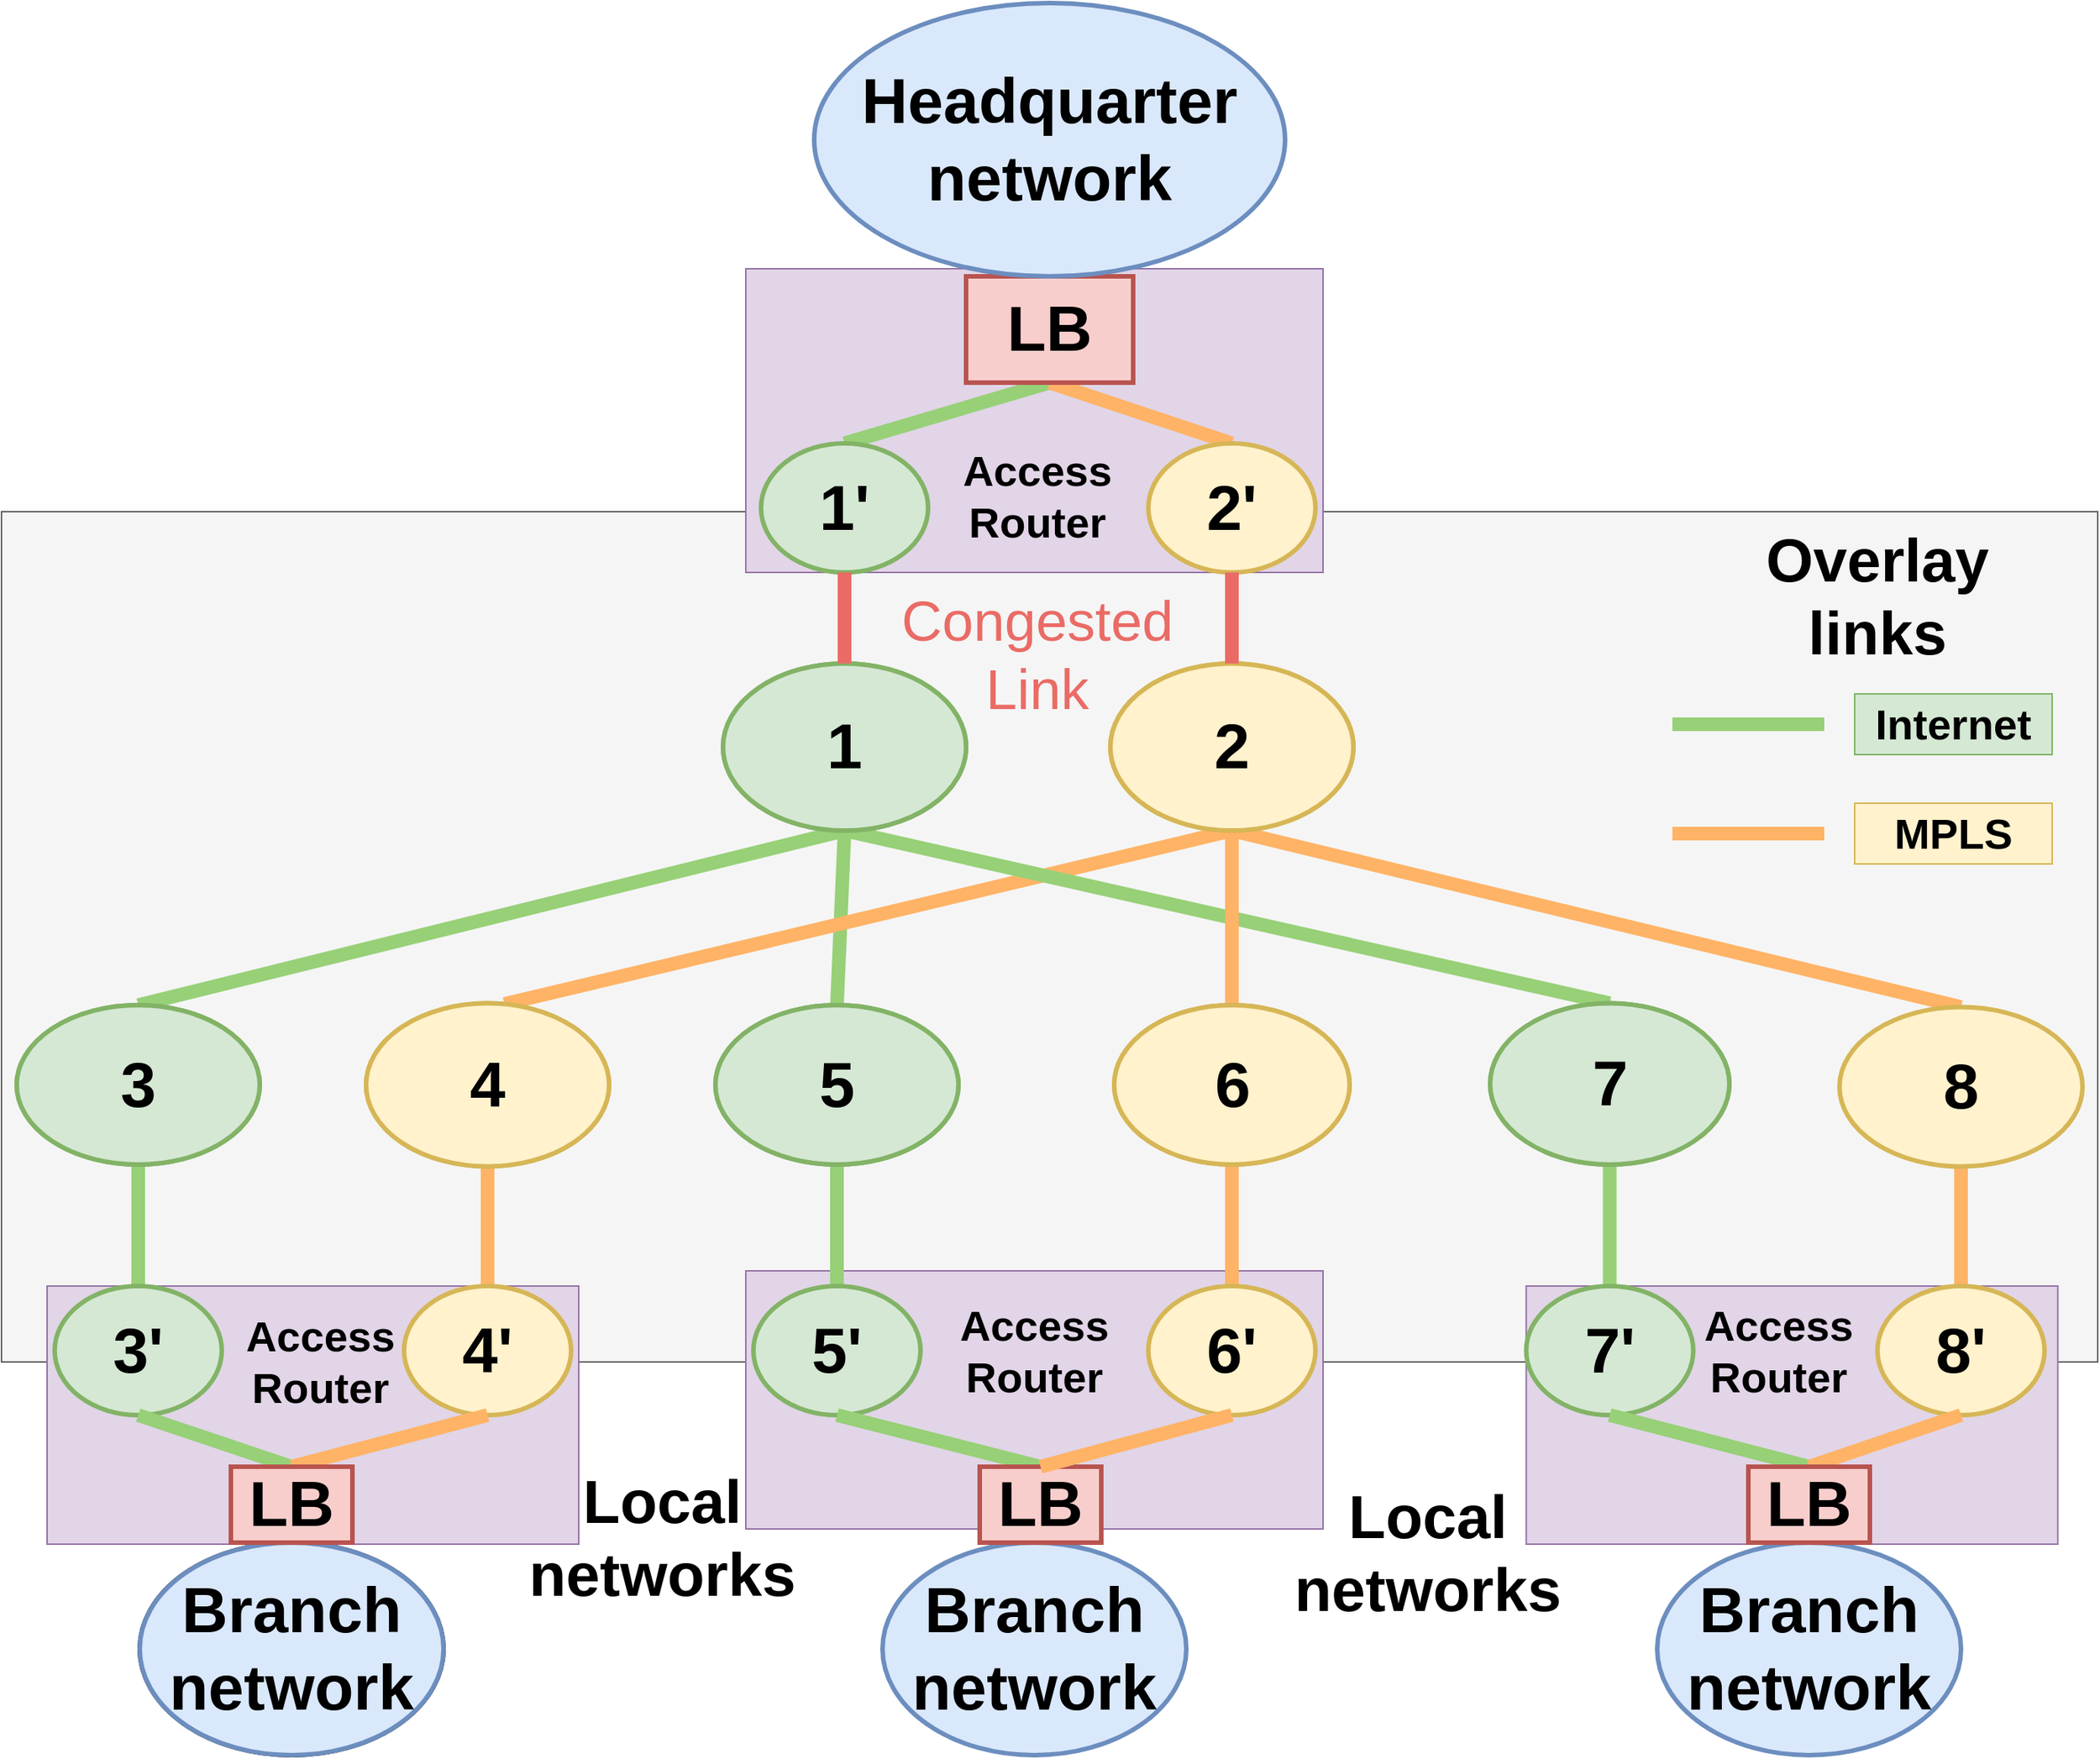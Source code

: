<mxfile version="21.7.2" type="github">
  <diagram name="Page-1" id="ULckoyat54zV__HIXDZd">
    <mxGraphModel dx="4014" dy="2845" grid="1" gridSize="10" guides="1" tooltips="1" connect="1" arrows="1" fold="1" page="1" pageScale="1" pageWidth="827" pageHeight="1169" math="0" shadow="0">
      <root>
        <mxCell id="0" />
        <mxCell id="1" parent="0" />
        <mxCell id="v4-6-bHVS8jRS0BCCZuM-1" value="" style="rounded=0;whiteSpace=wrap;html=1;fillColor=#f5f5f5;fontColor=#333333;strokeColor=#666666;" vertex="1" parent="1">
          <mxGeometry x="-270" y="260" width="1380" height="560" as="geometry" />
        </mxCell>
        <mxCell id="v4-6-bHVS8jRS0BCCZuM-78" value="" style="rounded=0;whiteSpace=wrap;html=1;fillColor=#e1d5e7;strokeColor=#9673a6;" vertex="1" parent="1">
          <mxGeometry x="733.75" y="770" width="350" height="170" as="geometry" />
        </mxCell>
        <mxCell id="v4-6-bHVS8jRS0BCCZuM-76" value="" style="rounded=0;whiteSpace=wrap;html=1;fillColor=#e1d5e7;strokeColor=#9673a6;" vertex="1" parent="1">
          <mxGeometry x="220" y="760" width="380" height="170" as="geometry" />
        </mxCell>
        <mxCell id="v4-6-bHVS8jRS0BCCZuM-74" value="" style="rounded=0;whiteSpace=wrap;html=1;fillColor=#e1d5e7;strokeColor=#9673a6;" vertex="1" parent="1">
          <mxGeometry x="220" y="100" width="380" height="200" as="geometry" />
        </mxCell>
        <mxCell id="v4-6-bHVS8jRS0BCCZuM-73" value="" style="rounded=0;whiteSpace=wrap;html=1;fillColor=#e1d5e7;strokeColor=#9673a6;" vertex="1" parent="1">
          <mxGeometry x="-240" y="770" width="350" height="170" as="geometry" />
        </mxCell>
        <mxCell id="v4-6-bHVS8jRS0BCCZuM-2" style="rounded=0;orthogonalLoop=1;jettySize=auto;html=1;entryX=0.5;entryY=0;entryDx=0;entryDy=0;strokeWidth=9;endArrow=none;endFill=0;strokeColor=#97D077;exitX=0.5;exitY=1;exitDx=0;exitDy=0;fontSize=42;" edge="1" parent="1" source="v4-6-bHVS8jRS0BCCZuM-21" target="v4-6-bHVS8jRS0BCCZuM-25">
          <mxGeometry relative="1" as="geometry">
            <mxPoint x="301.723" y="459.287" as="sourcePoint" />
            <mxPoint x="260" y="600" as="targetPoint" />
          </mxGeometry>
        </mxCell>
        <mxCell id="v4-6-bHVS8jRS0BCCZuM-3" style="rounded=0;orthogonalLoop=1;jettySize=auto;html=1;exitX=0.5;exitY=1;exitDx=0;exitDy=0;entryX=0.5;entryY=0;entryDx=0;entryDy=0;strokeWidth=9;endArrow=none;endFill=0;strokeColor=#97D077;fontSize=42;" edge="1" parent="1" source="v4-6-bHVS8jRS0BCCZuM-23" target="v4-6-bHVS8jRS0BCCZuM-45">
          <mxGeometry relative="1" as="geometry">
            <mxPoint x="-270" y="675" as="sourcePoint" />
          </mxGeometry>
        </mxCell>
        <mxCell id="v4-6-bHVS8jRS0BCCZuM-4" style="rounded=0;orthogonalLoop=1;jettySize=auto;html=1;exitX=0.5;exitY=1;exitDx=0;exitDy=0;strokeWidth=9;endArrow=none;endFill=0;strokeColor=#FFB366;entryX=0.5;entryY=0;entryDx=0;entryDy=0;fontSize=42;" edge="1" parent="1" source="v4-6-bHVS8jRS0BCCZuM-24" target="v4-6-bHVS8jRS0BCCZuM-46">
          <mxGeometry relative="1" as="geometry">
            <mxPoint x="-140" y="740.0" as="targetPoint" />
            <mxPoint x="-5" y="670" as="sourcePoint" />
          </mxGeometry>
        </mxCell>
        <mxCell id="v4-6-bHVS8jRS0BCCZuM-5" style="rounded=0;orthogonalLoop=1;jettySize=auto;html=1;strokeWidth=9;endArrow=none;endFill=0;strokeColor=#97D077;exitX=0.5;exitY=1;exitDx=0;exitDy=0;fontSize=42;" edge="1" parent="1" source="v4-6-bHVS8jRS0BCCZuM-28" target="v4-6-bHVS8jRS0BCCZuM-49">
          <mxGeometry relative="1" as="geometry">
            <mxPoint x="830.075" y="664.77" as="sourcePoint" />
          </mxGeometry>
        </mxCell>
        <mxCell id="v4-6-bHVS8jRS0BCCZuM-6" style="rounded=0;orthogonalLoop=1;jettySize=auto;html=1;strokeWidth=9;endArrow=none;endFill=0;strokeColor=#FFB366;exitX=0.5;exitY=1;exitDx=0;exitDy=0;fontSize=42;" edge="1" parent="1" source="v4-6-bHVS8jRS0BCCZuM-29" target="v4-6-bHVS8jRS0BCCZuM-50">
          <mxGeometry relative="1" as="geometry">
            <mxPoint x="1021.755" y="662.883" as="sourcePoint" />
          </mxGeometry>
        </mxCell>
        <mxCell id="v4-6-bHVS8jRS0BCCZuM-7" value="LB" style="rounded=0;whiteSpace=wrap;html=1;fontStyle=1;fontSize=42;" vertex="1" parent="1">
          <mxGeometry x="374" y="889" width="80" height="50" as="geometry" />
        </mxCell>
        <mxCell id="v4-6-bHVS8jRS0BCCZuM-8" value="LB" style="rounded=0;whiteSpace=wrap;html=1;fontStyle=1;fontSize=42;" vertex="1" parent="1">
          <mxGeometry x="880" y="889" width="80" height="50" as="geometry" />
        </mxCell>
        <mxCell id="v4-6-bHVS8jRS0BCCZuM-9" value="Local network" style="ellipse;whiteSpace=wrap;html=1;fontStyle=1;fontSize=42;strokeWidth=3;" vertex="1" parent="1">
          <mxGeometry x="-179" y="939" width="200" height="140" as="geometry" />
        </mxCell>
        <mxCell id="v4-6-bHVS8jRS0BCCZuM-10" value="Local network" style="ellipse;whiteSpace=wrap;html=1;fontStyle=1;fontSize=42;" vertex="1" parent="1">
          <mxGeometry x="310" y="939" width="200" height="140" as="geometry" />
        </mxCell>
        <mxCell id="v4-6-bHVS8jRS0BCCZuM-11" value="Local network" style="ellipse;whiteSpace=wrap;html=1;fontStyle=1;fontSize=42;" vertex="1" parent="1">
          <mxGeometry x="820" y="939" width="200" height="140" as="geometry" />
        </mxCell>
        <mxCell id="v4-6-bHVS8jRS0BCCZuM-12" style="rounded=0;orthogonalLoop=1;jettySize=auto;html=1;exitX=0.5;exitY=1;exitDx=0;exitDy=0;entryX=0.5;entryY=0;entryDx=0;entryDy=0;strokeWidth=9;endArrow=none;endFill=0;strokeColor=#97D077;fontSize=42;" edge="1" parent="1" source="v4-6-bHVS8jRS0BCCZuM-26" target="v4-6-bHVS8jRS0BCCZuM-60">
          <mxGeometry relative="1" as="geometry">
            <mxPoint x="410" y="310" as="sourcePoint" />
            <mxPoint x="260" y="360" as="targetPoint" />
          </mxGeometry>
        </mxCell>
        <mxCell id="v4-6-bHVS8jRS0BCCZuM-13" style="rounded=0;orthogonalLoop=1;jettySize=auto;html=1;exitX=0.5;exitY=1;exitDx=0;exitDy=0;entryX=0.5;entryY=0;entryDx=0;entryDy=0;strokeWidth=9;endArrow=none;endFill=0;strokeColor=#FFB366;fontSize=42;" edge="1" parent="1" source="v4-6-bHVS8jRS0BCCZuM-26" target="v4-6-bHVS8jRS0BCCZuM-61">
          <mxGeometry relative="1" as="geometry">
            <mxPoint x="410" y="310" as="sourcePoint" />
            <mxPoint x="525" y="365" as="targetPoint" />
          </mxGeometry>
        </mxCell>
        <mxCell id="v4-6-bHVS8jRS0BCCZuM-14" style="rounded=0;orthogonalLoop=1;jettySize=auto;html=1;entryX=0.5;entryY=0;entryDx=0;entryDy=0;strokeWidth=9;endArrow=none;endFill=0;strokeColor=#97D077;exitX=0.5;exitY=1;exitDx=0;exitDy=0;fontSize=42;" edge="1" parent="1" source="v4-6-bHVS8jRS0BCCZuM-21" target="v4-6-bHVS8jRS0BCCZuM-23">
          <mxGeometry relative="1" as="geometry">
            <mxPoint x="260" y="460" as="sourcePoint" />
            <mxPoint x="-270" y="595" as="targetPoint" />
          </mxGeometry>
        </mxCell>
        <mxCell id="v4-6-bHVS8jRS0BCCZuM-15" style="rounded=0;orthogonalLoop=1;jettySize=auto;html=1;exitX=0.5;exitY=1;exitDx=0;exitDy=0;entryX=0.569;entryY=0.005;entryDx=0;entryDy=0;strokeWidth=9;endArrow=none;endFill=0;strokeColor=#FFB366;entryPerimeter=0;fontSize=42;" edge="1" parent="1" source="v4-6-bHVS8jRS0BCCZuM-22" target="v4-6-bHVS8jRS0BCCZuM-24">
          <mxGeometry relative="1" as="geometry">
            <mxPoint x="525" y="435" as="sourcePoint" />
            <mxPoint x="-5" y="600" as="targetPoint" />
          </mxGeometry>
        </mxCell>
        <mxCell id="v4-6-bHVS8jRS0BCCZuM-16" style="rounded=0;orthogonalLoop=1;jettySize=auto;html=1;strokeWidth=9;endArrow=none;endFill=0;entryX=0.5;entryY=0;entryDx=0;entryDy=0;exitX=0.5;exitY=1;exitDx=0;exitDy=0;strokeColor=#97D077;fontSize=42;" edge="1" parent="1" source="v4-6-bHVS8jRS0BCCZuM-21" target="v4-6-bHVS8jRS0BCCZuM-28">
          <mxGeometry relative="1" as="geometry">
            <mxPoint x="313" y="460" as="sourcePoint" />
            <mxPoint x="790" y="595" as="targetPoint" />
          </mxGeometry>
        </mxCell>
        <mxCell id="v4-6-bHVS8jRS0BCCZuM-17" style="rounded=0;orthogonalLoop=1;jettySize=auto;html=1;exitX=0.5;exitY=1;exitDx=0;exitDy=0;strokeWidth=9;endArrow=none;endFill=0;entryX=0.5;entryY=0;entryDx=0;entryDy=0;strokeColor=#FFB366;fontSize=42;" edge="1" parent="1" source="v4-6-bHVS8jRS0BCCZuM-22" target="v4-6-bHVS8jRS0BCCZuM-29">
          <mxGeometry relative="1" as="geometry">
            <mxPoint x="525" y="435" as="sourcePoint" />
            <mxPoint x="1055" y="600" as="targetPoint" />
          </mxGeometry>
        </mxCell>
        <mxCell id="v4-6-bHVS8jRS0BCCZuM-18" style="rounded=0;orthogonalLoop=1;jettySize=auto;html=1;strokeWidth=9;endArrow=none;endFill=0;exitX=0.5;exitY=1;exitDx=0;exitDy=0;strokeColor=#FFB366;fontSize=42;" edge="1" parent="1" source="v4-6-bHVS8jRS0BCCZuM-22" target="v4-6-bHVS8jRS0BCCZuM-27">
          <mxGeometry relative="1" as="geometry">
            <mxPoint x="525" y="435" as="sourcePoint" />
            <mxPoint x="525" y="605" as="targetPoint" />
          </mxGeometry>
        </mxCell>
        <mxCell id="v4-6-bHVS8jRS0BCCZuM-19" style="rounded=0;orthogonalLoop=1;jettySize=auto;html=1;exitX=0.5;exitY=1;exitDx=0;exitDy=0;strokeWidth=9;endArrow=none;endFill=0;strokeColor=#97D077;entryX=0.5;entryY=0;entryDx=0;entryDy=0;fontSize=42;" edge="1" parent="1" source="v4-6-bHVS8jRS0BCCZuM-25" target="v4-6-bHVS8jRS0BCCZuM-47">
          <mxGeometry relative="1" as="geometry">
            <mxPoint x="260" y="680" as="sourcePoint" />
            <mxPoint x="340" y="740" as="targetPoint" />
          </mxGeometry>
        </mxCell>
        <mxCell id="v4-6-bHVS8jRS0BCCZuM-20" style="rounded=0;orthogonalLoop=1;jettySize=auto;html=1;entryX=0.5;entryY=0;entryDx=0;entryDy=0;strokeWidth=9;endArrow=none;endFill=0;exitX=0.5;exitY=1;exitDx=0;exitDy=0;strokeColor=#FFB366;fontSize=42;" edge="1" parent="1" source="v4-6-bHVS8jRS0BCCZuM-27" target="v4-6-bHVS8jRS0BCCZuM-48">
          <mxGeometry relative="1" as="geometry">
            <mxPoint x="493" y="669" as="sourcePoint" />
            <mxPoint x="414" y="740" as="targetPoint" />
          </mxGeometry>
        </mxCell>
        <mxCell id="v4-6-bHVS8jRS0BCCZuM-21" value="1" style="ellipse;whiteSpace=wrap;html=1;fontStyle=1;fontSize=42;strokeWidth=3;fillColor=#d5e8d4;strokeColor=#82b366;" vertex="1" parent="1">
          <mxGeometry x="205" y="360" width="160" height="110" as="geometry" />
        </mxCell>
        <mxCell id="v4-6-bHVS8jRS0BCCZuM-22" value="2" style="ellipse;whiteSpace=wrap;html=1;fontStyle=1;fontSize=42;strokeWidth=3;fillColor=#fff2cc;strokeColor=#d6b656;" vertex="1" parent="1">
          <mxGeometry x="460" y="360" width="160" height="110" as="geometry" />
        </mxCell>
        <mxCell id="v4-6-bHVS8jRS0BCCZuM-23" value="3" style="ellipse;whiteSpace=wrap;html=1;fontStyle=1;fontSize=42;strokeWidth=3;fillColor=#d5e8d4;strokeColor=#82b366;" vertex="1" parent="1">
          <mxGeometry x="-260" y="585" width="160" height="105" as="geometry" />
        </mxCell>
        <mxCell id="v4-6-bHVS8jRS0BCCZuM-24" value="4" style="ellipse;whiteSpace=wrap;html=1;fontStyle=1;fontSize=42;strokeWidth=3;fillColor=#fff2cc;strokeColor=#d6b656;" vertex="1" parent="1">
          <mxGeometry x="-30" y="583.75" width="160" height="107.5" as="geometry" />
        </mxCell>
        <mxCell id="v4-6-bHVS8jRS0BCCZuM-25" value="5" style="ellipse;whiteSpace=wrap;html=1;fontStyle=1;fontSize=42;strokeWidth=3;fillColor=#d5e8d4;strokeColor=#82b366;" vertex="1" parent="1">
          <mxGeometry x="200" y="585" width="160" height="105" as="geometry" />
        </mxCell>
        <mxCell id="v4-6-bHVS8jRS0BCCZuM-26" value="LB" style="rounded=0;whiteSpace=wrap;html=1;fontStyle=1;fontSize=42;strokeWidth=3;fillColor=#f8cecc;strokeColor=#b85450;" vertex="1" parent="1">
          <mxGeometry x="365" y="105" width="110" height="70" as="geometry" />
        </mxCell>
        <mxCell id="v4-6-bHVS8jRS0BCCZuM-27" value="6" style="ellipse;whiteSpace=wrap;html=1;fontStyle=1;fontSize=42;strokeWidth=3;fillColor=#fff2cc;strokeColor=#d6b656;" vertex="1" parent="1">
          <mxGeometry x="462.5" y="585" width="155" height="105" as="geometry" />
        </mxCell>
        <mxCell id="v4-6-bHVS8jRS0BCCZuM-28" value="7" style="ellipse;whiteSpace=wrap;html=1;fontStyle=1;fontSize=42;strokeWidth=3;fillColor=#d5e8d4;strokeColor=#82b366;" vertex="1" parent="1">
          <mxGeometry x="710" y="583.75" width="157.5" height="106.25" as="geometry" />
        </mxCell>
        <mxCell id="v4-6-bHVS8jRS0BCCZuM-29" value="8" style="ellipse;whiteSpace=wrap;html=1;fontStyle=1;fontSize=42;strokeWidth=3;fillColor=#fff2cc;strokeColor=#d6b656;" vertex="1" parent="1">
          <mxGeometry x="940" y="586.25" width="160" height="105" as="geometry" />
        </mxCell>
        <mxCell id="v4-6-bHVS8jRS0BCCZuM-30" value="Branch network" style="ellipse;whiteSpace=wrap;html=1;fontStyle=1;fontSize=42;strokeWidth=3;fillColor=#dae8fc;strokeColor=#6c8ebf;" vertex="1" parent="1">
          <mxGeometry x="820" y="939" width="200" height="140" as="geometry" />
        </mxCell>
        <mxCell id="v4-6-bHVS8jRS0BCCZuM-31" value="Branch network" style="ellipse;whiteSpace=wrap;html=1;fontStyle=1;fontSize=42;strokeWidth=3;fillColor=#dae8fc;strokeColor=#6c8ebf;" vertex="1" parent="1">
          <mxGeometry x="310" y="939" width="200" height="140" as="geometry" />
        </mxCell>
        <mxCell id="v4-6-bHVS8jRS0BCCZuM-32" value="Branch network" style="ellipse;whiteSpace=wrap;html=1;fontStyle=1;fontSize=42;strokeWidth=3;fillColor=#dae8fc;strokeColor=#6c8ebf;" vertex="1" parent="1">
          <mxGeometry x="-179" y="939" width="200" height="140" as="geometry" />
        </mxCell>
        <mxCell id="v4-6-bHVS8jRS0BCCZuM-33" value="" style="endArrow=none;html=1;rounded=0;strokeWidth=9;strokeColor=#97D077;fontSize=42;" edge="1" parent="1">
          <mxGeometry width="50" height="50" relative="1" as="geometry">
            <mxPoint x="830" y="400" as="sourcePoint" />
            <mxPoint x="930" y="400" as="targetPoint" />
          </mxGeometry>
        </mxCell>
        <mxCell id="v4-6-bHVS8jRS0BCCZuM-34" value="" style="endArrow=none;html=1;rounded=0;strokeWidth=9;strokeColor=#FFB366;fontSize=42;" edge="1" parent="1">
          <mxGeometry width="50" height="50" relative="1" as="geometry">
            <mxPoint x="830" y="472" as="sourcePoint" />
            <mxPoint x="930" y="472" as="targetPoint" />
          </mxGeometry>
        </mxCell>
        <mxCell id="v4-6-bHVS8jRS0BCCZuM-35" value="Internet" style="text;html=1;strokeColor=#82b366;fillColor=#d5e8d4;align=center;verticalAlign=middle;whiteSpace=wrap;rounded=0;fontSize=28;fontStyle=1" vertex="1" parent="1">
          <mxGeometry x="950" y="380" width="130" height="40" as="geometry" />
        </mxCell>
        <mxCell id="v4-6-bHVS8jRS0BCCZuM-36" value="MPLS" style="text;html=1;strokeColor=#d6b656;fillColor=#fff2cc;align=center;verticalAlign=middle;whiteSpace=wrap;rounded=0;fontSize=28;fontStyle=1" vertex="1" parent="1">
          <mxGeometry x="950" y="452" width="130" height="40" as="geometry" />
        </mxCell>
        <mxCell id="v4-6-bHVS8jRS0BCCZuM-37" value="Headquarter network" style="ellipse;whiteSpace=wrap;html=1;fontStyle=1;fontSize=42;strokeWidth=3;fillColor=#dae8fc;strokeColor=#6c8ebf;" vertex="1" parent="1">
          <mxGeometry x="265" y="-75" width="310" height="180" as="geometry" />
        </mxCell>
        <mxCell id="v4-6-bHVS8jRS0BCCZuM-38" value="1" style="ellipse;whiteSpace=wrap;html=1;fontStyle=1;fontSize=42;strokeWidth=3;fillColor=#d5e8d4;strokeColor=#82b366;" vertex="1" parent="1">
          <mxGeometry x="205" y="360" width="160" height="110" as="geometry" />
        </mxCell>
        <mxCell id="v4-6-bHVS8jRS0BCCZuM-39" value="2" style="ellipse;whiteSpace=wrap;html=1;fontStyle=1;fontSize=42;strokeWidth=3;fillColor=#fff2cc;strokeColor=#d6b656;" vertex="1" parent="1">
          <mxGeometry x="460" y="360" width="160" height="110" as="geometry" />
        </mxCell>
        <mxCell id="v4-6-bHVS8jRS0BCCZuM-40" value="6" style="ellipse;whiteSpace=wrap;html=1;fontStyle=1;fontSize=42;strokeWidth=3;fillColor=#fff2cc;strokeColor=#d6b656;" vertex="1" parent="1">
          <mxGeometry x="462.5" y="585" width="155" height="105" as="geometry" />
        </mxCell>
        <mxCell id="v4-6-bHVS8jRS0BCCZuM-41" value="5" style="ellipse;whiteSpace=wrap;html=1;fontStyle=1;fontSize=42;strokeWidth=3;fillColor=#d5e8d4;strokeColor=#82b366;" vertex="1" parent="1">
          <mxGeometry x="200" y="585" width="160" height="105" as="geometry" />
        </mxCell>
        <mxCell id="v4-6-bHVS8jRS0BCCZuM-42" value="4" style="ellipse;whiteSpace=wrap;html=1;fontStyle=1;fontSize=42;strokeWidth=3;fillColor=#fff2cc;strokeColor=#d6b656;" vertex="1" parent="1">
          <mxGeometry x="-30" y="583.75" width="160" height="107.5" as="geometry" />
        </mxCell>
        <mxCell id="v4-6-bHVS8jRS0BCCZuM-43" value="3" style="ellipse;whiteSpace=wrap;html=1;fontStyle=1;fontSize=42;strokeWidth=3;fillColor=#d5e8d4;strokeColor=#82b366;" vertex="1" parent="1">
          <mxGeometry x="-260" y="585" width="160" height="105" as="geometry" />
        </mxCell>
        <mxCell id="v4-6-bHVS8jRS0BCCZuM-44" value="7" style="ellipse;whiteSpace=wrap;html=1;fontStyle=1;fontSize=42;strokeWidth=3;fillColor=#d5e8d4;strokeColor=#82b366;" vertex="1" parent="1">
          <mxGeometry x="710" y="583.75" width="157.5" height="106.25" as="geometry" />
        </mxCell>
        <mxCell id="v4-6-bHVS8jRS0BCCZuM-45" value="3&#39;" style="ellipse;whiteSpace=wrap;html=1;fontStyle=1;fontSize=42;strokeWidth=3;fillColor=#d5e8d4;strokeColor=#82b366;" vertex="1" parent="1">
          <mxGeometry x="-235" y="770" width="110" height="85" as="geometry" />
        </mxCell>
        <mxCell id="v4-6-bHVS8jRS0BCCZuM-46" value="4&#39;" style="ellipse;whiteSpace=wrap;html=1;fontStyle=1;fontSize=42;strokeWidth=3;fillColor=#fff2cc;strokeColor=#d6b656;" vertex="1" parent="1">
          <mxGeometry x="-5" y="770" width="110" height="85" as="geometry" />
        </mxCell>
        <mxCell id="v4-6-bHVS8jRS0BCCZuM-47" value="5&#39;" style="ellipse;whiteSpace=wrap;html=1;fontStyle=1;fontSize=42;strokeWidth=3;fillColor=#d5e8d4;strokeColor=#82b366;" vertex="1" parent="1">
          <mxGeometry x="225" y="770" width="110" height="85" as="geometry" />
        </mxCell>
        <mxCell id="v4-6-bHVS8jRS0BCCZuM-48" value="6&#39;" style="ellipse;whiteSpace=wrap;html=1;fontStyle=1;fontSize=42;strokeWidth=3;fillColor=#fff2cc;strokeColor=#d6b656;" vertex="1" parent="1">
          <mxGeometry x="485" y="770" width="110" height="85" as="geometry" />
        </mxCell>
        <mxCell id="v4-6-bHVS8jRS0BCCZuM-49" value="7&#39;" style="ellipse;whiteSpace=wrap;html=1;fontStyle=1;fontSize=42;strokeWidth=3;fillColor=#d5e8d4;strokeColor=#82b366;" vertex="1" parent="1">
          <mxGeometry x="733.75" y="770" width="110" height="85" as="geometry" />
        </mxCell>
        <mxCell id="v4-6-bHVS8jRS0BCCZuM-50" value="8&#39;" style="ellipse;whiteSpace=wrap;html=1;fontStyle=1;fontSize=42;strokeWidth=3;fillColor=#fff2cc;strokeColor=#d6b656;" vertex="1" parent="1">
          <mxGeometry x="965" y="770" width="110" height="85" as="geometry" />
        </mxCell>
        <mxCell id="v4-6-bHVS8jRS0BCCZuM-51" style="rounded=0;orthogonalLoop=1;jettySize=auto;html=1;exitX=0.5;exitY=0;exitDx=0;exitDy=0;entryX=0.5;entryY=1;entryDx=0;entryDy=0;strokeWidth=9;endArrow=none;endFill=0;strokeColor=#97D077;fontSize=42;" edge="1" parent="1" source="v4-6-bHVS8jRS0BCCZuM-57" target="v4-6-bHVS8jRS0BCCZuM-45">
          <mxGeometry relative="1" as="geometry">
            <mxPoint x="-170" y="700" as="sourcePoint" />
            <mxPoint x="-170" y="780" as="targetPoint" />
          </mxGeometry>
        </mxCell>
        <mxCell id="v4-6-bHVS8jRS0BCCZuM-52" style="rounded=0;orthogonalLoop=1;jettySize=auto;html=1;exitX=0.5;exitY=0;exitDx=0;exitDy=0;strokeWidth=9;endArrow=none;endFill=0;strokeColor=#FFB366;entryX=0.5;entryY=1;entryDx=0;entryDy=0;fontSize=42;" edge="1" parent="1" source="v4-6-bHVS8jRS0BCCZuM-57" target="v4-6-bHVS8jRS0BCCZuM-46">
          <mxGeometry relative="1" as="geometry">
            <mxPoint x="60" y="780" as="targetPoint" />
            <mxPoint x="60" y="701" as="sourcePoint" />
          </mxGeometry>
        </mxCell>
        <mxCell id="v4-6-bHVS8jRS0BCCZuM-53" style="rounded=0;orthogonalLoop=1;jettySize=auto;html=1;exitX=0.5;exitY=0;exitDx=0;exitDy=0;entryX=0.5;entryY=1;entryDx=0;entryDy=0;strokeWidth=9;endArrow=none;endFill=0;strokeColor=#97D077;fontSize=42;" edge="1" parent="1" source="v4-6-bHVS8jRS0BCCZuM-59" target="v4-6-bHVS8jRS0BCCZuM-47">
          <mxGeometry relative="1" as="geometry">
            <mxPoint x="400" y="889" as="sourcePoint" />
            <mxPoint x="299" y="855" as="targetPoint" />
          </mxGeometry>
        </mxCell>
        <mxCell id="v4-6-bHVS8jRS0BCCZuM-55" style="rounded=0;orthogonalLoop=1;jettySize=auto;html=1;exitX=0.5;exitY=0;exitDx=0;exitDy=0;entryX=0.5;entryY=1;entryDx=0;entryDy=0;strokeWidth=9;endArrow=none;endFill=0;strokeColor=#97D077;fontSize=42;" edge="1" parent="1" source="v4-6-bHVS8jRS0BCCZuM-58" target="v4-6-bHVS8jRS0BCCZuM-49">
          <mxGeometry relative="1" as="geometry">
            <mxPoint x="881" y="889" as="sourcePoint" />
            <mxPoint x="780" y="855" as="targetPoint" />
          </mxGeometry>
        </mxCell>
        <mxCell id="v4-6-bHVS8jRS0BCCZuM-56" style="rounded=0;orthogonalLoop=1;jettySize=auto;html=1;exitX=0.5;exitY=0;exitDx=0;exitDy=0;strokeWidth=9;endArrow=none;endFill=0;strokeColor=#FFB366;entryX=0.5;entryY=1;entryDx=0;entryDy=0;fontSize=42;" edge="1" parent="1" source="v4-6-bHVS8jRS0BCCZuM-58" target="v4-6-bHVS8jRS0BCCZuM-50">
          <mxGeometry relative="1" as="geometry">
            <mxPoint x="1010" y="855" as="targetPoint" />
            <mxPoint x="881" y="889" as="sourcePoint" />
          </mxGeometry>
        </mxCell>
        <mxCell id="v4-6-bHVS8jRS0BCCZuM-57" value="LB" style="rounded=0;whiteSpace=wrap;html=1;fontStyle=1;fontSize=42;strokeWidth=3;fillColor=#f8cecc;strokeColor=#b85450;" vertex="1" parent="1">
          <mxGeometry x="-119" y="889" width="80" height="50" as="geometry" />
        </mxCell>
        <mxCell id="v4-6-bHVS8jRS0BCCZuM-58" value="LB" style="rounded=0;whiteSpace=wrap;html=1;fontStyle=1;fontSize=42;strokeWidth=3;fillColor=#f8cecc;strokeColor=#b85450;" vertex="1" parent="1">
          <mxGeometry x="880" y="889" width="80" height="50" as="geometry" />
        </mxCell>
        <mxCell id="v4-6-bHVS8jRS0BCCZuM-59" value="LB" style="rounded=0;whiteSpace=wrap;html=1;fontStyle=1;fontSize=42;strokeWidth=3;fillColor=#f8cecc;strokeColor=#b85450;" vertex="1" parent="1">
          <mxGeometry x="374" y="889" width="80" height="50" as="geometry" />
        </mxCell>
        <mxCell id="v4-6-bHVS8jRS0BCCZuM-60" value="1&#39;" style="ellipse;whiteSpace=wrap;html=1;fontStyle=1;fontSize=42;strokeWidth=3;fillColor=#d5e8d4;strokeColor=#82b366;" vertex="1" parent="1">
          <mxGeometry x="230" y="215" width="110" height="85" as="geometry" />
        </mxCell>
        <mxCell id="v4-6-bHVS8jRS0BCCZuM-61" value="2&#39;" style="ellipse;whiteSpace=wrap;html=1;fontStyle=1;fontSize=42;strokeWidth=3;fillColor=#fff2cc;strokeColor=#d6b656;" vertex="1" parent="1">
          <mxGeometry x="485" y="215" width="110" height="85" as="geometry" />
        </mxCell>
        <mxCell id="v4-6-bHVS8jRS0BCCZuM-62" style="rounded=0;orthogonalLoop=1;jettySize=auto;html=1;exitX=0.5;exitY=0;exitDx=0;exitDy=0;entryX=0.5;entryY=1;entryDx=0;entryDy=0;strokeWidth=9;endArrow=none;endFill=0;strokeColor=#EA6B66;fontSize=42;" edge="1" parent="1" source="v4-6-bHVS8jRS0BCCZuM-38" target="v4-6-bHVS8jRS0BCCZuM-60">
          <mxGeometry relative="1" as="geometry">
            <mxPoint x="430" y="160" as="sourcePoint" />
            <mxPoint x="295" y="225" as="targetPoint" />
          </mxGeometry>
        </mxCell>
        <mxCell id="v4-6-bHVS8jRS0BCCZuM-63" style="rounded=0;orthogonalLoop=1;jettySize=auto;html=1;exitX=0.5;exitY=1;exitDx=0;exitDy=0;entryX=0.5;entryY=0;entryDx=0;entryDy=0;strokeWidth=9;endArrow=none;endFill=0;strokeColor=#EA6B66;fontSize=42;" edge="1" parent="1" source="v4-6-bHVS8jRS0BCCZuM-61" target="v4-6-bHVS8jRS0BCCZuM-39">
          <mxGeometry relative="1" as="geometry">
            <mxPoint x="430" y="160" as="sourcePoint" />
            <mxPoint x="550" y="225" as="targetPoint" />
          </mxGeometry>
        </mxCell>
        <mxCell id="v4-6-bHVS8jRS0BCCZuM-64" value="&lt;div style=&quot;font-size: 37px;&quot;&gt;Congested &lt;br style=&quot;font-size: 37px;&quot;&gt;&lt;/div&gt;&lt;div style=&quot;font-size: 37px;&quot;&gt;Link&lt;br style=&quot;font-size: 37px;&quot;&gt;&lt;/div&gt;" style="text;html=1;strokeColor=none;fillColor=none;align=center;verticalAlign=middle;whiteSpace=wrap;rounded=0;fontSize=37;fontColor=#EA6B66;" vertex="1" parent="1">
          <mxGeometry x="382" y="340" width="60" height="30" as="geometry" />
        </mxCell>
        <mxCell id="v4-6-bHVS8jRS0BCCZuM-65" value="Access Router" style="text;html=1;align=center;verticalAlign=middle;whiteSpace=wrap;rounded=0;fontSize=28;fontStyle=1" vertex="1" parent="1">
          <mxGeometry x="347" y="215" width="130" height="70" as="geometry" />
        </mxCell>
        <mxCell id="v4-6-bHVS8jRS0BCCZuM-66" value="&lt;font style=&quot;font-size: 40px;&quot;&gt;Overlay links&lt;/font&gt;" style="text;html=1;align=center;verticalAlign=middle;whiteSpace=wrap;rounded=0;fontSize=28;fontStyle=1" vertex="1" parent="1">
          <mxGeometry x="900" y="280" width="130" height="70" as="geometry" />
        </mxCell>
        <mxCell id="v4-6-bHVS8jRS0BCCZuM-68" value="&lt;font style=&quot;font-size: 40px;&quot;&gt;Local networks&lt;/font&gt;" style="text;html=1;align=center;verticalAlign=middle;whiteSpace=wrap;rounded=0;fontSize=28;fontStyle=1" vertex="1" parent="1">
          <mxGeometry x="100" y="900" width="130" height="70" as="geometry" />
        </mxCell>
        <mxCell id="v4-6-bHVS8jRS0BCCZuM-69" value="&lt;font style=&quot;font-size: 40px;&quot;&gt;Local networks&lt;/font&gt;" style="text;html=1;align=center;verticalAlign=middle;whiteSpace=wrap;rounded=0;fontSize=28;fontStyle=1" vertex="1" parent="1">
          <mxGeometry x="603.75" y="910" width="130" height="70" as="geometry" />
        </mxCell>
        <mxCell id="v4-6-bHVS8jRS0BCCZuM-70" value="Access Router" style="text;html=1;align=center;verticalAlign=middle;whiteSpace=wrap;rounded=0;fontSize=28;fontStyle=1" vertex="1" parent="1">
          <mxGeometry x="-125" y="785" width="130" height="70" as="geometry" />
        </mxCell>
        <mxCell id="v4-6-bHVS8jRS0BCCZuM-71" value="Access Router" style="text;html=1;align=center;verticalAlign=middle;whiteSpace=wrap;rounded=0;fontSize=28;fontStyle=1" vertex="1" parent="1">
          <mxGeometry x="345" y="777.5" width="130" height="70" as="geometry" />
        </mxCell>
        <mxCell id="v4-6-bHVS8jRS0BCCZuM-72" value="Access Router" style="text;html=1;align=center;verticalAlign=middle;whiteSpace=wrap;rounded=0;fontSize=28;fontStyle=1" vertex="1" parent="1">
          <mxGeometry x="835" y="777.5" width="130" height="70" as="geometry" />
        </mxCell>
        <mxCell id="v4-6-bHVS8jRS0BCCZuM-77" value="" style="rounded=0;orthogonalLoop=1;jettySize=auto;html=1;exitX=0.5;exitY=0;exitDx=0;exitDy=0;strokeWidth=9;endArrow=none;endFill=0;strokeColor=#FFB366;entryX=0.5;entryY=1;entryDx=0;entryDy=0;fontSize=42;" edge="1" parent="1" source="v4-6-bHVS8jRS0BCCZuM-59" target="v4-6-bHVS8jRS0BCCZuM-48">
          <mxGeometry relative="1" as="geometry">
            <mxPoint x="540" y="855" as="targetPoint" />
            <mxPoint x="414" y="889" as="sourcePoint" />
          </mxGeometry>
        </mxCell>
      </root>
    </mxGraphModel>
  </diagram>
</mxfile>
